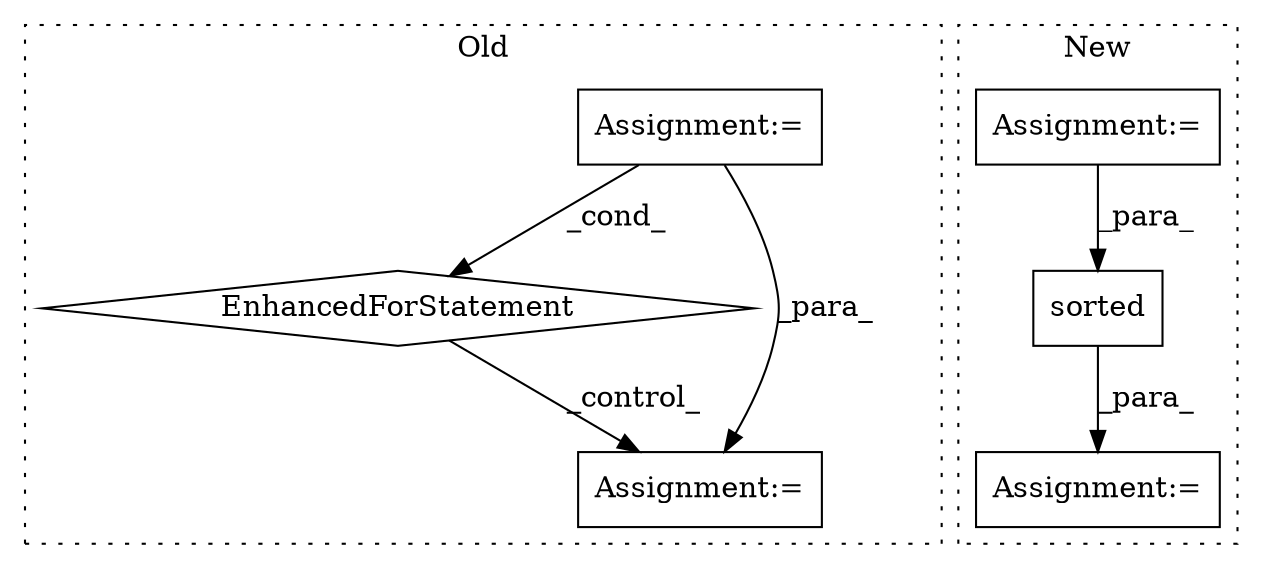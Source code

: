 digraph G {
subgraph cluster0 {
1 [label="EnhancedForStatement" a="70" s="19927,20218" l="61,2" shape="diamond"];
4 [label="Assignment:=" a="7" s="19927,20218" l="61,2" shape="box"];
5 [label="Assignment:=" a="7" s="20239" l="1" shape="box"];
label = "Old";
style="dotted";
}
subgraph cluster1 {
2 [label="sorted" a="32" s="21007,21066" l="7,1" shape="box"];
3 [label="Assignment:=" a="7" s="21006" l="1" shape="box"];
6 [label="Assignment:=" a="7" s="20788" l="16" shape="box"];
label = "New";
style="dotted";
}
1 -> 5 [label="_control_"];
2 -> 3 [label="_para_"];
4 -> 1 [label="_cond_"];
4 -> 5 [label="_para_"];
6 -> 2 [label="_para_"];
}
